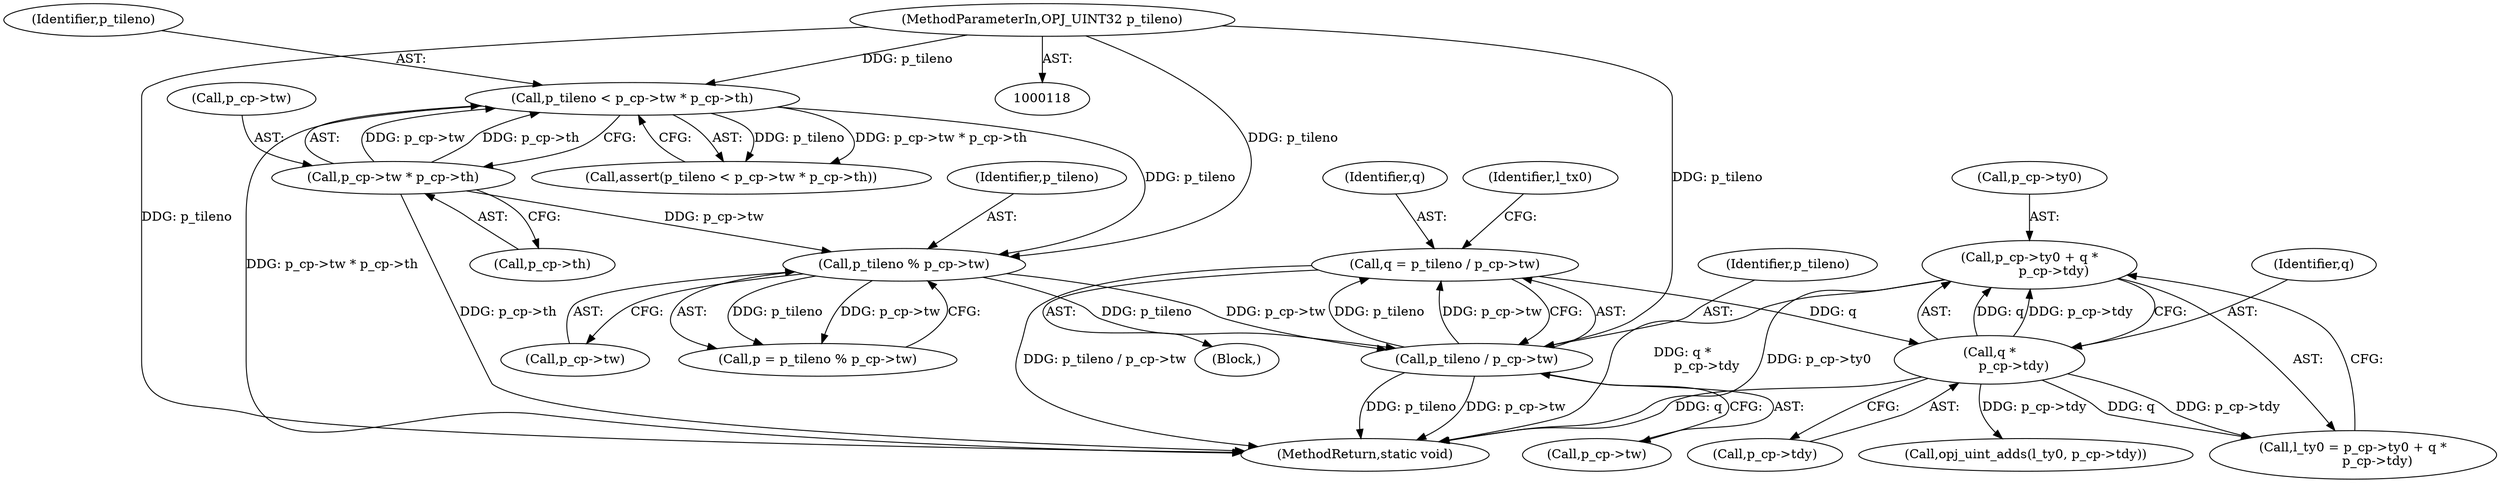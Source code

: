 digraph "0_openjpeg_c58df149900df862806d0e892859b41115875845@pointer" {
"1000236" [label="(Call,p_cp->ty0 + q *\n            p_cp->tdy)"];
"1000240" [label="(Call,q *\n            p_cp->tdy)"];
"1000192" [label="(Call,q = p_tileno / p_cp->tw)"];
"1000194" [label="(Call,p_tileno / p_cp->tw)"];
"1000187" [label="(Call,p_tileno % p_cp->tw)"];
"1000158" [label="(Call,p_tileno < p_cp->tw * p_cp->th)"];
"1000121" [label="(MethodParameterIn,OPJ_UINT32 p_tileno)"];
"1000160" [label="(Call,p_cp->tw * p_cp->th)"];
"1000130" [label="(Block,)"];
"1000189" [label="(Call,p_cp->tw)"];
"1000242" [label="(Call,p_cp->tdy)"];
"1000237" [label="(Call,p_cp->ty0)"];
"1000157" [label="(Call,assert(p_tileno < p_cp->tw * p_cp->th))"];
"1000565" [label="(MethodReturn,static void)"];
"1000194" [label="(Call,p_tileno / p_cp->tw)"];
"1000196" [label="(Call,p_cp->tw)"];
"1000240" [label="(Call,q *\n            p_cp->tdy)"];
"1000236" [label="(Call,p_cp->ty0 + q *\n            p_cp->tdy)"];
"1000193" [label="(Identifier,q)"];
"1000187" [label="(Call,p_tileno % p_cp->tw)"];
"1000241" [label="(Identifier,q)"];
"1000200" [label="(Identifier,l_tx0)"];
"1000159" [label="(Identifier,p_tileno)"];
"1000192" [label="(Call,q = p_tileno / p_cp->tw)"];
"1000161" [label="(Call,p_cp->tw)"];
"1000158" [label="(Call,p_tileno < p_cp->tw * p_cp->th)"];
"1000195" [label="(Identifier,p_tileno)"];
"1000185" [label="(Call,p = p_tileno % p_cp->tw)"];
"1000261" [label="(Call,opj_uint_adds(l_ty0, p_cp->tdy))"];
"1000234" [label="(Call,l_ty0 = p_cp->ty0 + q *\n            p_cp->tdy)"];
"1000164" [label="(Call,p_cp->th)"];
"1000160" [label="(Call,p_cp->tw * p_cp->th)"];
"1000121" [label="(MethodParameterIn,OPJ_UINT32 p_tileno)"];
"1000188" [label="(Identifier,p_tileno)"];
"1000236" -> "1000234"  [label="AST: "];
"1000236" -> "1000240"  [label="CFG: "];
"1000237" -> "1000236"  [label="AST: "];
"1000240" -> "1000236"  [label="AST: "];
"1000234" -> "1000236"  [label="CFG: "];
"1000236" -> "1000565"  [label="DDG: p_cp->ty0"];
"1000236" -> "1000565"  [label="DDG: q *\n            p_cp->tdy"];
"1000240" -> "1000236"  [label="DDG: q"];
"1000240" -> "1000236"  [label="DDG: p_cp->tdy"];
"1000240" -> "1000242"  [label="CFG: "];
"1000241" -> "1000240"  [label="AST: "];
"1000242" -> "1000240"  [label="AST: "];
"1000240" -> "1000565"  [label="DDG: q"];
"1000240" -> "1000234"  [label="DDG: q"];
"1000240" -> "1000234"  [label="DDG: p_cp->tdy"];
"1000192" -> "1000240"  [label="DDG: q"];
"1000240" -> "1000261"  [label="DDG: p_cp->tdy"];
"1000192" -> "1000130"  [label="AST: "];
"1000192" -> "1000194"  [label="CFG: "];
"1000193" -> "1000192"  [label="AST: "];
"1000194" -> "1000192"  [label="AST: "];
"1000200" -> "1000192"  [label="CFG: "];
"1000192" -> "1000565"  [label="DDG: p_tileno / p_cp->tw"];
"1000194" -> "1000192"  [label="DDG: p_tileno"];
"1000194" -> "1000192"  [label="DDG: p_cp->tw"];
"1000194" -> "1000196"  [label="CFG: "];
"1000195" -> "1000194"  [label="AST: "];
"1000196" -> "1000194"  [label="AST: "];
"1000194" -> "1000565"  [label="DDG: p_tileno"];
"1000194" -> "1000565"  [label="DDG: p_cp->tw"];
"1000187" -> "1000194"  [label="DDG: p_tileno"];
"1000187" -> "1000194"  [label="DDG: p_cp->tw"];
"1000121" -> "1000194"  [label="DDG: p_tileno"];
"1000187" -> "1000185"  [label="AST: "];
"1000187" -> "1000189"  [label="CFG: "];
"1000188" -> "1000187"  [label="AST: "];
"1000189" -> "1000187"  [label="AST: "];
"1000185" -> "1000187"  [label="CFG: "];
"1000187" -> "1000185"  [label="DDG: p_tileno"];
"1000187" -> "1000185"  [label="DDG: p_cp->tw"];
"1000158" -> "1000187"  [label="DDG: p_tileno"];
"1000121" -> "1000187"  [label="DDG: p_tileno"];
"1000160" -> "1000187"  [label="DDG: p_cp->tw"];
"1000158" -> "1000157"  [label="AST: "];
"1000158" -> "1000160"  [label="CFG: "];
"1000159" -> "1000158"  [label="AST: "];
"1000160" -> "1000158"  [label="AST: "];
"1000157" -> "1000158"  [label="CFG: "];
"1000158" -> "1000565"  [label="DDG: p_cp->tw * p_cp->th"];
"1000158" -> "1000157"  [label="DDG: p_tileno"];
"1000158" -> "1000157"  [label="DDG: p_cp->tw * p_cp->th"];
"1000121" -> "1000158"  [label="DDG: p_tileno"];
"1000160" -> "1000158"  [label="DDG: p_cp->tw"];
"1000160" -> "1000158"  [label="DDG: p_cp->th"];
"1000121" -> "1000118"  [label="AST: "];
"1000121" -> "1000565"  [label="DDG: p_tileno"];
"1000160" -> "1000164"  [label="CFG: "];
"1000161" -> "1000160"  [label="AST: "];
"1000164" -> "1000160"  [label="AST: "];
"1000160" -> "1000565"  [label="DDG: p_cp->th"];
}
